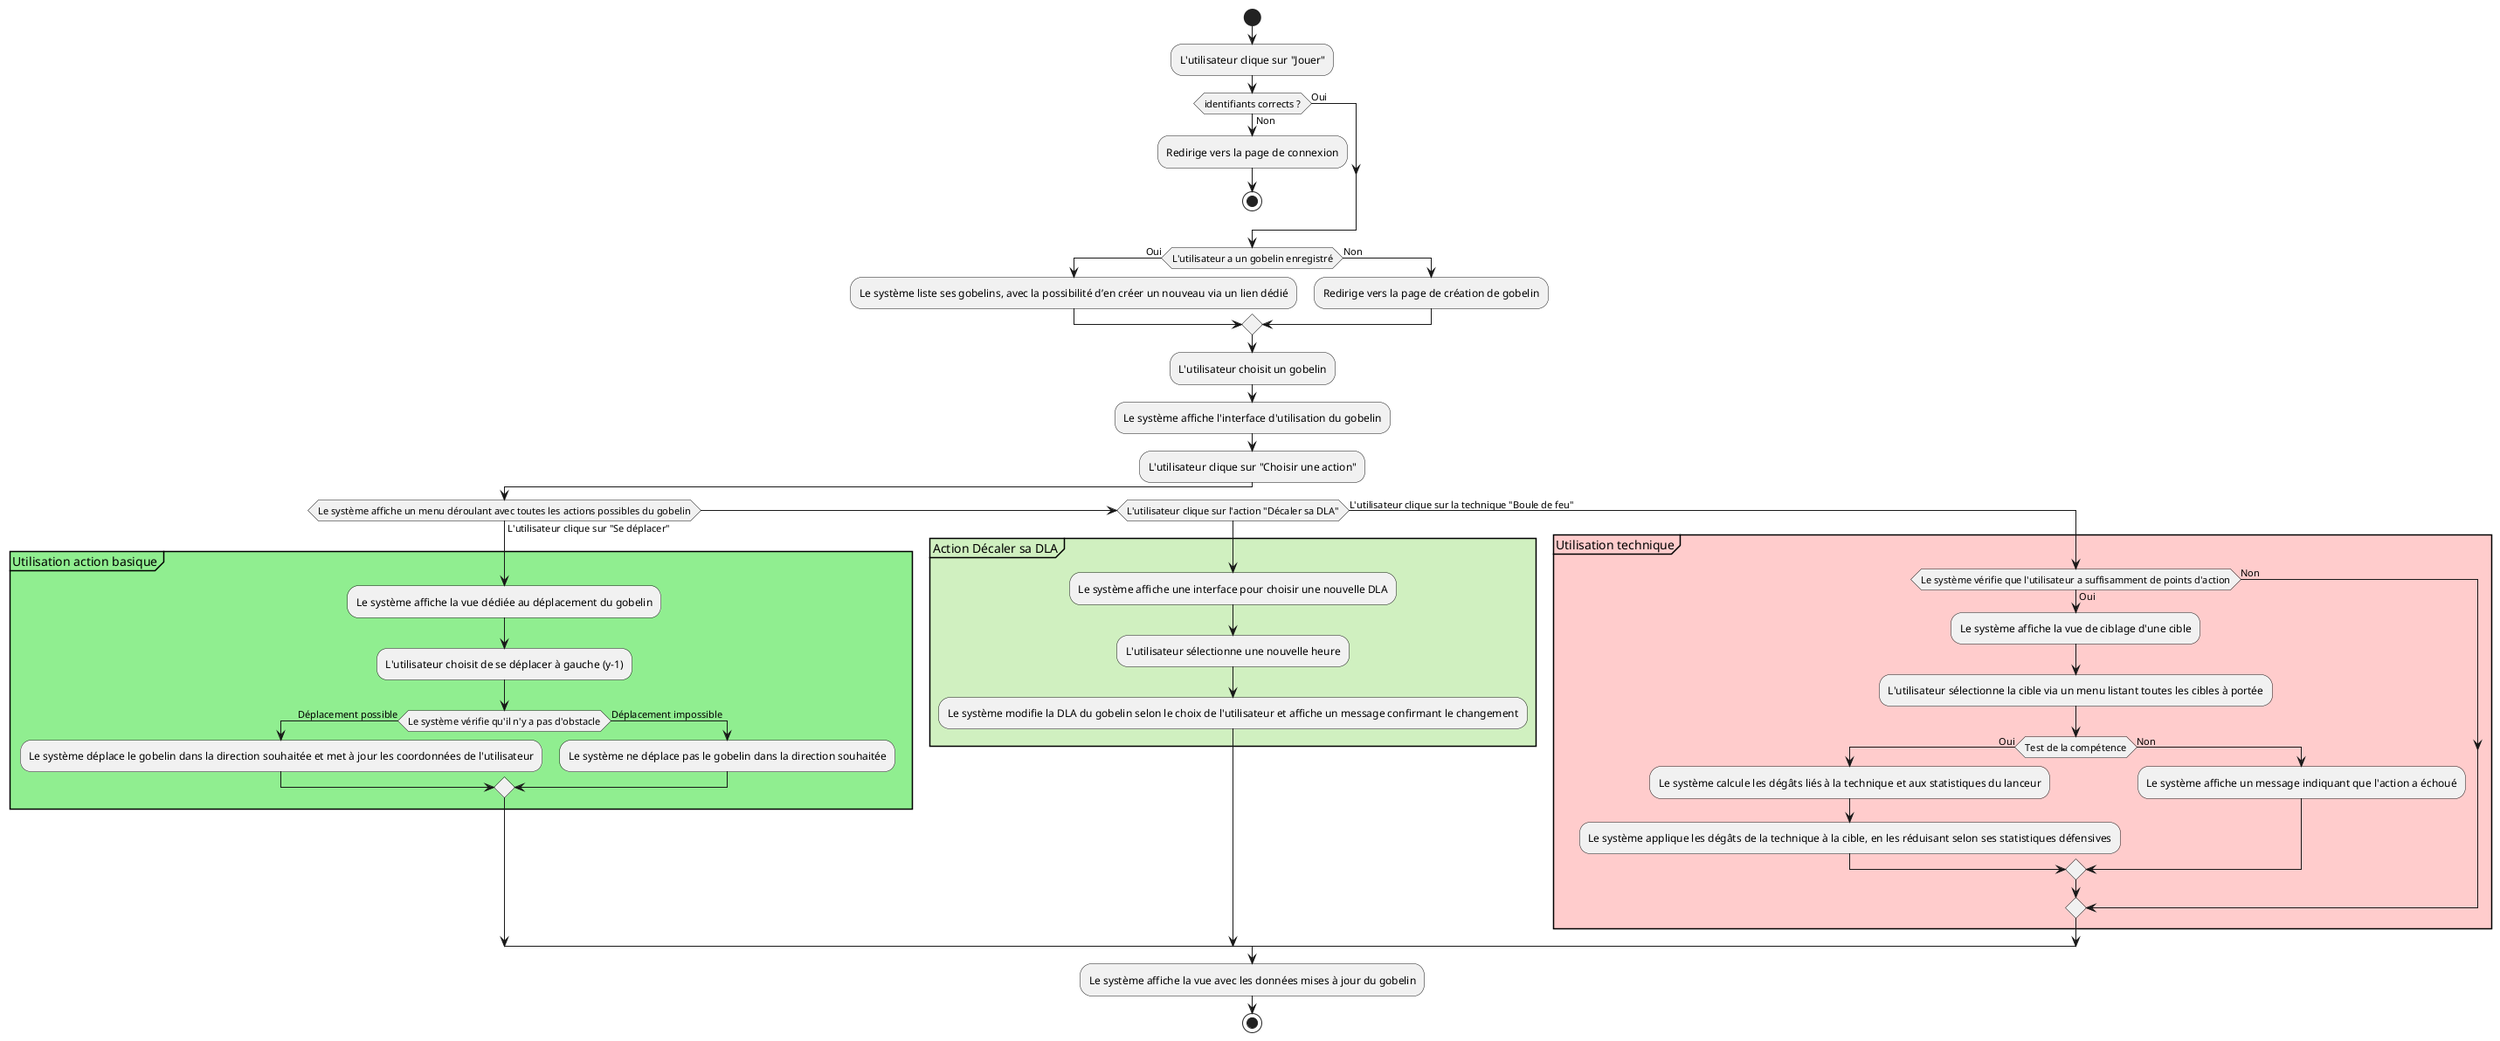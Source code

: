 @startuml action_gobelin1

start

:L'utilisateur clique sur "Jouer";

if (identifiants corrects ?) then (Oui)

else (Non)
    :Redirige vers la page de connexion;
    stop
endif

if (L'utilisateur a un gobelin enregistré) then (Oui)
    :Le système liste ses gobelins, avec la possibilité d’en créer un nouveau via un lien dédié;

else (Non)
    :Redirige vers la page de création de gobelin;
endif

:L'utilisateur choisit un gobelin;

:Le système affiche l'interface d'utilisation du gobelin;

:L'utilisateur clique sur "Choisir une action";

if (Le système affiche un menu déroulant avec toutes les actions possibles du gobelin) then (L'utilisateur clique sur "Se déplacer")
    partition #lightGreen "Utilisation action basique" {
        :Le système affiche la vue dédiée au déplacement du gobelin;
        :L'utilisateur choisit de se déplacer à gauche (y-1);
        
        if (Le système vérifie qu'il n'y a pas d'obstacle) then (Déplacement possible)
            :Le système déplace le gobelin dans la direction souhaitée et met à jour les coordonnées de l'utilisateur;
        else (Déplacement impossible)
            :Le système ne déplace pas le gobelin dans la direction souhaitée;
        endif
    }

elseif (L'utilisateur clique sur l'action "Décaler sa DLA")
    partition #D0F0C0 "Action Décaler sa DLA" {
        :Le système affiche une interface pour choisir une nouvelle DLA;
        :L'utilisateur sélectionne une nouvelle heure;
        :Le système modifie la DLA du gobelin selon le choix de l'utilisateur et affiche un message confirmant le changement;
    }

else (L'utilisateur clique sur la technique "Boule de feu")
    partition #FFCCCC "Utilisation technique" {
    if (Le système vérifie que l'utilisateur a suffisamment de points d'action) then (Oui)
        :Le système affiche la vue de ciblage d'une cible;
        :L'utilisateur sélectionne la cible via un menu listant toutes les cibles à portée;
        
        if (Test de la compétence) then (Oui)
            :Le système calcule les dégâts liés à la technique et aux statistiques du lanceur;
            :Le système applique les dégâts de la technique à la cible, en les réduisant selon ses statistiques défensives;
        else (Non)
            :Le système affiche un message indiquant que l'action a échoué;
        endif
        
    else (Non)
    endif
    }
endif

:Le système affiche la vue avec les données mises à jour du gobelin;
stop

@enduml

